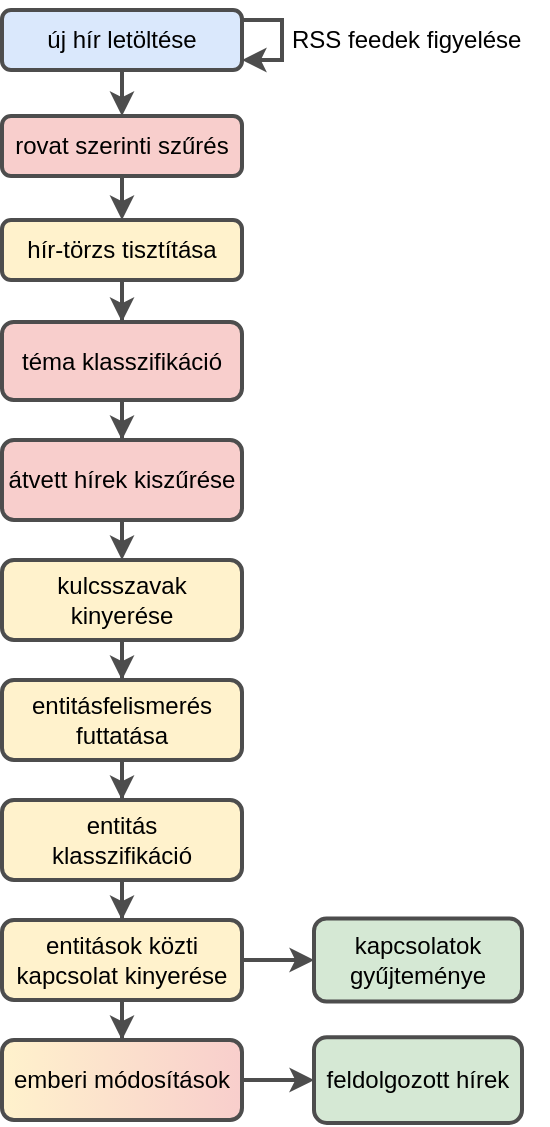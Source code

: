 <mxfile version="22.1.2" type="device">
  <diagram id="C5RBs43oDa-KdzZeNtuy" name="Page-1">
    <mxGraphModel dx="819" dy="479" grid="1" gridSize="10" guides="1" tooltips="1" connect="1" arrows="1" fold="1" page="1" pageScale="1" pageWidth="827" pageHeight="1169" math="0" shadow="0">
      <root>
        <mxCell id="WIyWlLk6GJQsqaUBKTNV-0" />
        <mxCell id="WIyWlLk6GJQsqaUBKTNV-1" parent="WIyWlLk6GJQsqaUBKTNV-0" />
        <mxCell id="a2HOVCF57g6NUrTxiJ-b-8" style="edgeStyle=orthogonalEdgeStyle;rounded=0;orthogonalLoop=1;jettySize=auto;html=1;strokeWidth=2;strokeColor=#4D4D4D;" parent="WIyWlLk6GJQsqaUBKTNV-1" source="a2HOVCF57g6NUrTxiJ-b-4" target="a2HOVCF57g6NUrTxiJ-b-9" edge="1">
          <mxGeometry relative="1" as="geometry">
            <mxPoint x="220" y="534" as="targetPoint" />
          </mxGeometry>
        </mxCell>
        <mxCell id="a2HOVCF57g6NUrTxiJ-b-4" value="entitásfelismerés futtatása" style="rounded=1;whiteSpace=wrap;html=1;fontSize=12;glass=0;strokeWidth=2;shadow=0;fillColor=#fff2cc;strokeColor=#4D4D4D;" parent="WIyWlLk6GJQsqaUBKTNV-1" vertex="1">
          <mxGeometry x="160" y="340" width="120" height="40" as="geometry" />
        </mxCell>
        <mxCell id="tFkMV2OtYq4695DJ84Wu-3" value="" style="edgeStyle=orthogonalEdgeStyle;rounded=0;orthogonalLoop=1;jettySize=auto;html=1;strokeWidth=2;strokeColor=#4D4D4D;" parent="WIyWlLk6GJQsqaUBKTNV-1" source="a2HOVCF57g6NUrTxiJ-b-9" target="tFkMV2OtYq4695DJ84Wu-0" edge="1">
          <mxGeometry relative="1" as="geometry" />
        </mxCell>
        <mxCell id="a2HOVCF57g6NUrTxiJ-b-9" value="entitás&lt;br&gt;klasszifikáció" style="rounded=1;whiteSpace=wrap;html=1;fillColor=#fff2cc;strokeColor=#4D4D4D;strokeWidth=2;" parent="WIyWlLk6GJQsqaUBKTNV-1" vertex="1">
          <mxGeometry x="160" y="400" width="120" height="40" as="geometry" />
        </mxCell>
        <mxCell id="a2HOVCF57g6NUrTxiJ-b-34" style="edgeStyle=orthogonalEdgeStyle;rounded=0;orthogonalLoop=1;jettySize=auto;html=1;strokeWidth=2;strokeColor=#4D4D4D;" parent="WIyWlLk6GJQsqaUBKTNV-1" source="a2HOVCF57g6NUrTxiJ-b-28" target="a2HOVCF57g6NUrTxiJ-b-4" edge="1">
          <mxGeometry relative="1" as="geometry" />
        </mxCell>
        <mxCell id="a2HOVCF57g6NUrTxiJ-b-28" value="kulcsszavak kinyerése" style="rounded=1;whiteSpace=wrap;html=1;fillColor=#fff2cc;strokeColor=#4D4D4D;strokeWidth=2;" parent="WIyWlLk6GJQsqaUBKTNV-1" vertex="1">
          <mxGeometry x="160" y="280" width="120" height="40" as="geometry" />
        </mxCell>
        <mxCell id="tFkMV2OtYq4695DJ84Wu-4" value="" style="edgeStyle=orthogonalEdgeStyle;rounded=0;orthogonalLoop=1;jettySize=auto;html=1;strokeWidth=2;strokeColor=#4D4D4D;entryX=0.5;entryY=0;entryDx=0;entryDy=0;" parent="WIyWlLk6GJQsqaUBKTNV-1" source="tFkMV2OtYq4695DJ84Wu-0" target="OAP90shcDHQKQge2eztX-5" edge="1">
          <mxGeometry relative="1" as="geometry">
            <mxPoint x="220" y="540" as="targetPoint" />
          </mxGeometry>
        </mxCell>
        <mxCell id="tFkMV2OtYq4695DJ84Wu-6" value="" style="edgeStyle=orthogonalEdgeStyle;rounded=0;orthogonalLoop=1;jettySize=auto;html=1;strokeWidth=2;strokeColor=#4D4D4D;" parent="WIyWlLk6GJQsqaUBKTNV-1" source="tFkMV2OtYq4695DJ84Wu-0" target="tFkMV2OtYq4695DJ84Wu-5" edge="1">
          <mxGeometry relative="1" as="geometry" />
        </mxCell>
        <mxCell id="tFkMV2OtYq4695DJ84Wu-0" value="entitások közti kapcsolat kinyerése" style="rounded=1;whiteSpace=wrap;html=1;fillColor=#fff2cc;strokeColor=#4D4D4D;strokeWidth=2;" parent="WIyWlLk6GJQsqaUBKTNV-1" vertex="1">
          <mxGeometry x="160" y="460" width="120" height="40" as="geometry" />
        </mxCell>
        <mxCell id="tFkMV2OtYq4695DJ84Wu-5" value="kapcsolatok gyűjteménye" style="whiteSpace=wrap;html=1;rounded=1;fillColor=#d5e8d4;strokeColor=#4D4D4D;strokeWidth=2;" parent="WIyWlLk6GJQsqaUBKTNV-1" vertex="1">
          <mxGeometry x="316" y="459.25" width="104" height="41.5" as="geometry" />
        </mxCell>
        <mxCell id="8OKV0G7nOaJdWOOrAtVX-0" value="" style="group;align=left;strokeWidth=1;" parent="WIyWlLk6GJQsqaUBKTNV-1" vertex="1" connectable="0">
          <mxGeometry x="160" width="273" height="40" as="geometry" />
        </mxCell>
        <mxCell id="WIyWlLk6GJQsqaUBKTNV-3" value="új hír letöltése" style="rounded=1;whiteSpace=wrap;html=1;fontSize=12;glass=0;strokeWidth=2;shadow=0;fillColor=#dae8fc;strokeColor=#4D4D4D;" parent="8OKV0G7nOaJdWOOrAtVX-0" vertex="1">
          <mxGeometry y="5" width="120" height="30" as="geometry" />
        </mxCell>
        <mxCell id="a2HOVCF57g6NUrTxiJ-b-3" value="RSS feedek figyelése" style="text;html=1;strokeColor=none;fillColor=none;align=left;verticalAlign=middle;whiteSpace=wrap;rounded=0;" parent="8OKV0G7nOaJdWOOrAtVX-0" vertex="1">
          <mxGeometry x="143" y="5" width="130" height="30" as="geometry" />
        </mxCell>
        <mxCell id="a2HOVCF57g6NUrTxiJ-b-6" style="edgeStyle=orthogonalEdgeStyle;rounded=0;orthogonalLoop=1;jettySize=auto;html=1;strokeWidth=2;strokeColor=#4D4D4D;" parent="8OKV0G7nOaJdWOOrAtVX-0" source="WIyWlLk6GJQsqaUBKTNV-3" target="WIyWlLk6GJQsqaUBKTNV-3" edge="1">
          <mxGeometry relative="1" as="geometry" />
        </mxCell>
        <mxCell id="8OKV0G7nOaJdWOOrAtVX-3" style="edgeStyle=orthogonalEdgeStyle;rounded=0;orthogonalLoop=1;jettySize=auto;html=1;exitX=0.5;exitY=1;exitDx=0;exitDy=0;strokeWidth=2;strokeColor=#4D4D4D;" parent="8OKV0G7nOaJdWOOrAtVX-0" source="WIyWlLk6GJQsqaUBKTNV-3" target="WIyWlLk6GJQsqaUBKTNV-3" edge="1">
          <mxGeometry relative="1" as="geometry" />
        </mxCell>
        <mxCell id="8OKV0G7nOaJdWOOrAtVX-14" value="" style="edgeStyle=orthogonalEdgeStyle;rounded=0;orthogonalLoop=1;jettySize=auto;html=1;entryX=0.5;entryY=0;entryDx=0;entryDy=0;strokeWidth=2;strokeColor=#4D4D4D;" parent="WIyWlLk6GJQsqaUBKTNV-1" source="8OKV0G7nOaJdWOOrAtVX-1" target="OAP90shcDHQKQge2eztX-1" edge="1">
          <mxGeometry relative="1" as="geometry">
            <mxPoint x="220" y="170" as="targetPoint" />
            <Array as="points" />
          </mxGeometry>
        </mxCell>
        <mxCell id="8OKV0G7nOaJdWOOrAtVX-1" value="hír-törzs tisztítása" style="rounded=1;whiteSpace=wrap;html=1;fillColor=#fff2cc;strokeColor=#4D4D4D;strokeWidth=2;" parent="WIyWlLk6GJQsqaUBKTNV-1" vertex="1">
          <mxGeometry x="160" y="110" width="120" height="30" as="geometry" />
        </mxCell>
        <mxCell id="8OKV0G7nOaJdWOOrAtVX-6" style="edgeStyle=orthogonalEdgeStyle;rounded=0;orthogonalLoop=1;jettySize=auto;html=1;strokeColor=#4D4D4D;exitX=0.5;exitY=1;exitDx=0;exitDy=0;strokeWidth=2;" parent="WIyWlLk6GJQsqaUBKTNV-1" source="8OKV0G7nOaJdWOOrAtVX-25" target="8OKV0G7nOaJdWOOrAtVX-1" edge="1">
          <mxGeometry relative="1" as="geometry" />
        </mxCell>
        <mxCell id="8OKV0G7nOaJdWOOrAtVX-25" value="rovat szerinti szűrés" style="rounded=1;whiteSpace=wrap;html=1;fillColor=#f8cecc;strokeColor=#4D4D4D;strokeWidth=2;" parent="WIyWlLk6GJQsqaUBKTNV-1" vertex="1">
          <mxGeometry x="160" y="58" width="120" height="30" as="geometry" />
        </mxCell>
        <mxCell id="8OKV0G7nOaJdWOOrAtVX-26" style="edgeStyle=orthogonalEdgeStyle;rounded=0;orthogonalLoop=1;jettySize=auto;html=1;strokeWidth=2;strokeColor=#4D4D4D;" parent="WIyWlLk6GJQsqaUBKTNV-1" source="WIyWlLk6GJQsqaUBKTNV-3" target="8OKV0G7nOaJdWOOrAtVX-25" edge="1">
          <mxGeometry relative="1" as="geometry" />
        </mxCell>
        <mxCell id="7TIlhTNr7R6JdhfvYzp3-0" value="" style="endArrow=classic;html=1;rounded=0;exitX=0.5;exitY=1;exitDx=0;exitDy=0;strokeWidth=2;strokeColor=#4D4D4D;" parent="WIyWlLk6GJQsqaUBKTNV-1" source="OAP90shcDHQKQge2eztX-2" target="a2HOVCF57g6NUrTxiJ-b-28" edge="1">
          <mxGeometry width="50" height="50" relative="1" as="geometry">
            <mxPoint x="220" y="354" as="sourcePoint" />
            <mxPoint x="600" y="560" as="targetPoint" />
          </mxGeometry>
        </mxCell>
        <mxCell id="OAP90shcDHQKQge2eztX-3" value="" style="edgeStyle=orthogonalEdgeStyle;rounded=0;orthogonalLoop=1;jettySize=auto;html=1;strokeWidth=2;strokeColor=#4D4D4D;" edge="1" parent="WIyWlLk6GJQsqaUBKTNV-1" source="OAP90shcDHQKQge2eztX-1" target="OAP90shcDHQKQge2eztX-2">
          <mxGeometry relative="1" as="geometry" />
        </mxCell>
        <mxCell id="OAP90shcDHQKQge2eztX-1" value="téma klasszifikáció" style="rounded=1;whiteSpace=wrap;html=1;fillColor=#f8cecc;strokeColor=#4D4D4D;strokeWidth=2;" vertex="1" parent="WIyWlLk6GJQsqaUBKTNV-1">
          <mxGeometry x="160" y="161" width="120" height="39" as="geometry" />
        </mxCell>
        <mxCell id="OAP90shcDHQKQge2eztX-2" value="átvett hírek kiszűrése" style="rounded=1;whiteSpace=wrap;html=1;fillColor=#f8cecc;strokeColor=#4D4D4D;strokeWidth=2;" vertex="1" parent="WIyWlLk6GJQsqaUBKTNV-1">
          <mxGeometry x="160" y="220" width="120" height="40" as="geometry" />
        </mxCell>
        <mxCell id="OAP90shcDHQKQge2eztX-5" value="emberi módosítások" style="rounded=1;whiteSpace=wrap;html=1;fillColor=#fff2cc;strokeColor=#4D4D4D;strokeWidth=2;gradientColor=#F8CECC;gradientDirection=east;" vertex="1" parent="WIyWlLk6GJQsqaUBKTNV-1">
          <mxGeometry x="160" y="520" width="120" height="40" as="geometry" />
        </mxCell>
        <mxCell id="OAP90shcDHQKQge2eztX-7" value="" style="edgeStyle=orthogonalEdgeStyle;rounded=0;orthogonalLoop=1;jettySize=auto;html=1;strokeWidth=2;strokeColor=#4D4D4D;exitX=1;exitY=0.5;exitDx=0;exitDy=0;" edge="1" parent="WIyWlLk6GJQsqaUBKTNV-1" target="OAP90shcDHQKQge2eztX-8" source="OAP90shcDHQKQge2eztX-5">
          <mxGeometry relative="1" as="geometry">
            <mxPoint x="280" y="539.25" as="sourcePoint" />
          </mxGeometry>
        </mxCell>
        <mxCell id="OAP90shcDHQKQge2eztX-8" value="feldolgozott hírek" style="whiteSpace=wrap;html=1;rounded=1;fillColor=#d5e8d4;strokeColor=#4D4D4D;strokeWidth=2;" vertex="1" parent="WIyWlLk6GJQsqaUBKTNV-1">
          <mxGeometry x="316" y="518.57" width="104" height="42.87" as="geometry" />
        </mxCell>
      </root>
    </mxGraphModel>
  </diagram>
</mxfile>
